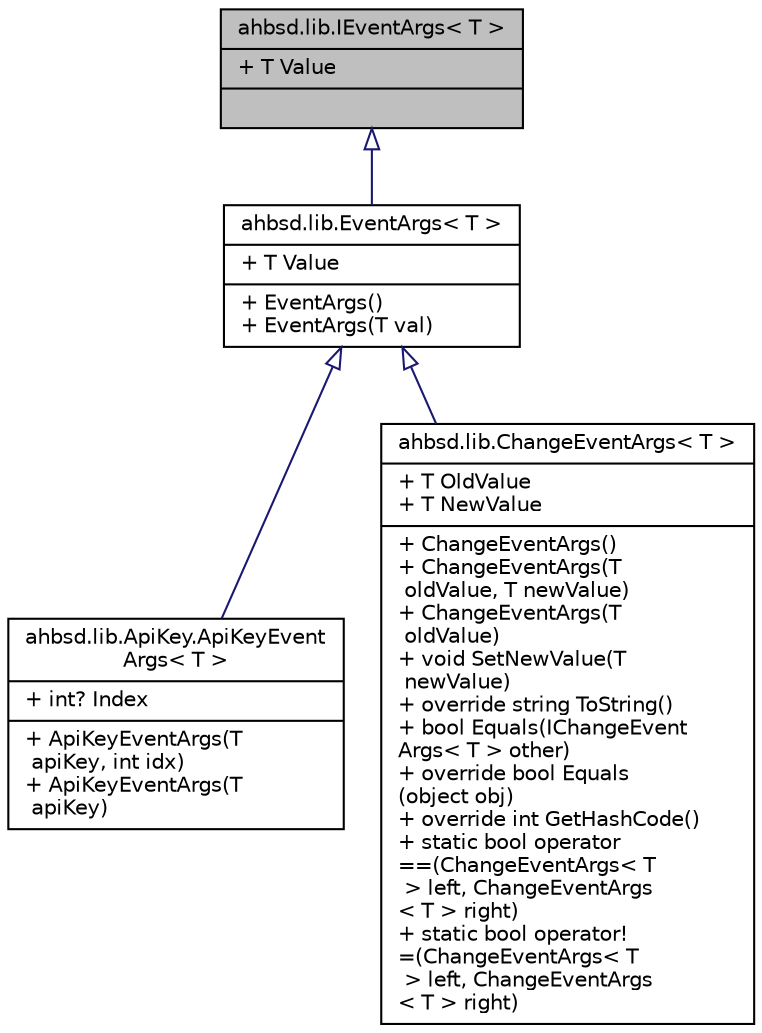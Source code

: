 digraph "ahbsd.lib.IEventArgs&lt; T &gt;"
{
 // LATEX_PDF_SIZE
  bgcolor="transparent";
  edge [fontname="Helvetica",fontsize="10",labelfontname="Helvetica",labelfontsize="10"];
  node [fontname="Helvetica",fontsize="10",shape=record];
  Node1 [label="{ahbsd.lib.IEventArgs\< T \>\n|+ T Value\l|}",height=0.2,width=0.4,color="black", fillcolor="grey75", style="filled", fontcolor="black",tooltip="Interface for generic EventArgs."];
  Node1 -> Node2 [dir="back",color="midnightblue",fontsize="10",style="solid",arrowtail="onormal",fontname="Helvetica"];
  Node2 [label="{ahbsd.lib.EventArgs\< T \>\n|+ T Value\l|+  EventArgs()\l+  EventArgs(T val)\l}",height=0.2,width=0.4,color="black",URL="$d0/d7d/classahbsd_1_1lib_1_1EventArgs.html",tooltip="Generic EventArgs."];
  Node2 -> Node3 [dir="back",color="midnightblue",fontsize="10",style="solid",arrowtail="onormal",fontname="Helvetica"];
  Node3 [label="{ahbsd.lib.ApiKey.ApiKeyEvent\lArgs\< T \>\n|+ int? Index\l|+  ApiKeyEventArgs(T\l apiKey, int idx)\l+  ApiKeyEventArgs(T\l apiKey)\l}",height=0.2,width=0.4,color="black",URL="$d3/d73/classahbsd_1_1lib_1_1ApiKey_1_1ApiKeyEventArgs.html",tooltip="Specialized generic EventArgs for API-Keys."];
  Node2 -> Node4 [dir="back",color="midnightblue",fontsize="10",style="solid",arrowtail="onormal",fontname="Helvetica"];
  Node4 [label="{ahbsd.lib.ChangeEventArgs\< T \>\n|+ T OldValue\l+ T NewValue\l|+  ChangeEventArgs()\l+  ChangeEventArgs(T\l oldValue, T newValue)\l+  ChangeEventArgs(T\l oldValue)\l+ void SetNewValue(T\l newValue)\l+ override string ToString()\l+ bool Equals(IChangeEvent\lArgs\< T \> other)\l+ override bool Equals\l(object obj)\l+ override int GetHashCode()\l+ static bool operator\l==(ChangeEventArgs\< T\l \> left, ChangeEventArgs\l\< T \> right)\l+ static bool operator!\l=(ChangeEventArgs\< T\l \> left, ChangeEventArgs\l\< T \> right)\l}",height=0.2,width=0.4,color="black",URL="$d3/d13/classahbsd_1_1lib_1_1ChangeEventArgs.html",tooltip="Generic EventArgs for changing values."];
}

